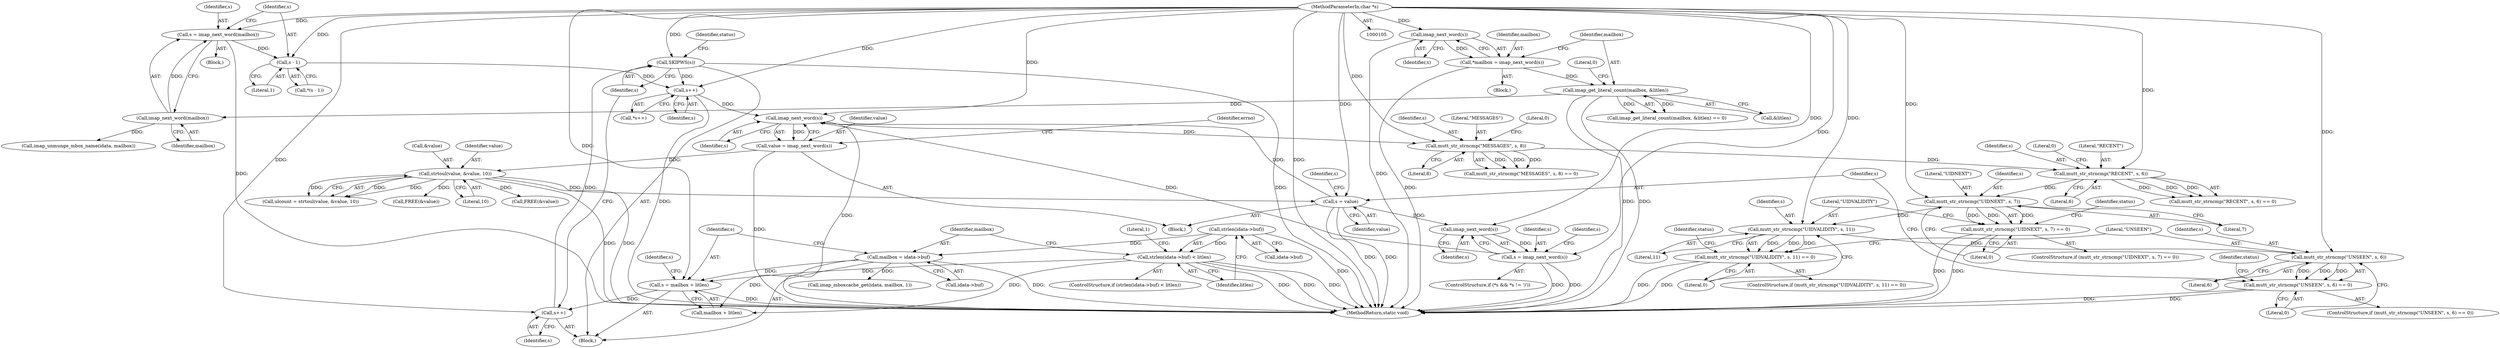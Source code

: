 digraph "0_neomutt_3c49c44be9b459d9c616bcaef6eb5d51298c1741@pointer" {
"1000308" [label="(Call,mutt_str_strncmp(\"UIDNEXT\", s, 7))"];
"1000295" [label="(Call,mutt_str_strncmp(\"RECENT\", s, 6))"];
"1000278" [label="(Call,mutt_str_strncmp(\"MESSAGES\", s, 8))"];
"1000238" [label="(Call,imap_next_word(s))"];
"1000355" [label="(Call,s = imap_next_word(s))"];
"1000357" [label="(Call,imap_next_word(s))"];
"1000344" [label="(Call,s = value)"];
"1000246" [label="(Call,strtoul(value, &value, 10))"];
"1000236" [label="(Call,value = imap_next_word(s))"];
"1000107" [label="(MethodParameterIn,char *s)"];
"1000219" [label="(Call,s++)"];
"1000193" [label="(Call,s - 1)"];
"1000187" [label="(Call,s = imap_next_word(mailbox))"];
"1000189" [label="(Call,imap_next_word(mailbox))"];
"1000137" [label="(Call,imap_get_literal_count(mailbox, &litlen))"];
"1000131" [label="(Call,*mailbox = imap_next_word(s))"];
"1000133" [label="(Call,imap_next_word(s))"];
"1000183" [label="(Call,SKIPWS(s))"];
"1000181" [label="(Call,s++)"];
"1000172" [label="(Call,s = mailbox + litlen)"];
"1000167" [label="(Call,mailbox = idata->buf)"];
"1000157" [label="(Call,strlen(idata->buf))"];
"1000156" [label="(Call,strlen(idata->buf) < litlen)"];
"1000307" [label="(Call,mutt_str_strncmp(\"UIDNEXT\", s, 7) == 0)"];
"1000321" [label="(Call,mutt_str_strncmp(\"UIDVALIDITY\", s, 11))"];
"1000320" [label="(Call,mutt_str_strncmp(\"UIDVALIDITY\", s, 11) == 0)"];
"1000334" [label="(Call,mutt_str_strncmp(\"UNSEEN\", s, 6))"];
"1000333" [label="(Call,mutt_str_strncmp(\"UNSEEN\", s, 6) == 0)"];
"1000307" [label="(Call,mutt_str_strncmp(\"UIDNEXT\", s, 7) == 0)"];
"1000141" [label="(Literal,0)"];
"1000193" [label="(Call,s - 1)"];
"1000202" [label="(Call,imap_mboxcache_get(idata, mailbox, 1))"];
"1000295" [label="(Call,mutt_str_strncmp(\"RECENT\", s, 6))"];
"1000156" [label="(Call,strlen(idata->buf) < litlen)"];
"1000277" [label="(Call,mutt_str_strncmp(\"MESSAGES\", s, 8) == 0)"];
"1000324" [label="(Literal,11)"];
"1000184" [label="(Identifier,s)"];
"1000355" [label="(Call,s = imap_next_word(s))"];
"1000194" [label="(Identifier,s)"];
"1000157" [label="(Call,strlen(idata->buf))"];
"1000296" [label="(Literal,\"RECENT\")"];
"1000218" [label="(Call,*s++)"];
"1000356" [label="(Identifier,s)"];
"1000139" [label="(Call,&litlen)"];
"1000186" [label="(Block,)"];
"1000335" [label="(Literal,\"UNSEEN\")"];
"1000336" [label="(Identifier,s)"];
"1000297" [label="(Identifier,s)"];
"1000188" [label="(Identifier,s)"];
"1000187" [label="(Call,s = imap_next_word(mailbox))"];
"1000341" [label="(Identifier,status)"];
"1000338" [label="(Literal,0)"];
"1000183" [label="(Call,SKIPWS(s))"];
"1000328" [label="(Identifier,status)"];
"1000138" [label="(Identifier,mailbox)"];
"1000346" [label="(Identifier,value)"];
"1000584" [label="(MethodReturn,static void)"];
"1000321" [label="(Call,mutt_str_strncmp(\"UIDVALIDITY\", s, 11))"];
"1000172" [label="(Call,s = mailbox + litlen)"];
"1000244" [label="(Call,ulcount = strtoul(value, &value, 10))"];
"1000281" [label="(Literal,8)"];
"1000320" [label="(Call,mutt_str_strncmp(\"UIDVALIDITY\", s, 11) == 0)"];
"1000168" [label="(Identifier,mailbox)"];
"1000181" [label="(Call,s++)"];
"1000174" [label="(Call,mailbox + litlen)"];
"1000248" [label="(Call,&value)"];
"1000137" [label="(Call,imap_get_literal_count(mailbox, &litlen))"];
"1000323" [label="(Identifier,s)"];
"1000306" [label="(ControlStructure,if (mutt_str_strncmp(\"UIDNEXT\", s, 7) == 0))"];
"1000241" [label="(Identifier,errno)"];
"1000311" [label="(Literal,7)"];
"1000161" [label="(Identifier,litlen)"];
"1000337" [label="(Literal,6)"];
"1000173" [label="(Identifier,s)"];
"1000299" [label="(Literal,0)"];
"1000357" [label="(Call,imap_next_word(s))"];
"1000134" [label="(Identifier,s)"];
"1000322" [label="(Literal,\"UIDVALIDITY\")"];
"1000315" [label="(Identifier,status)"];
"1000169" [label="(Call,idata->buf)"];
"1000236" [label="(Call,value = imap_next_word(s))"];
"1000280" [label="(Identifier,s)"];
"1000235" [label="(Block,)"];
"1000334" [label="(Call,mutt_str_strncmp(\"UNSEEN\", s, 6))"];
"1000309" [label="(Literal,\"UIDNEXT\")"];
"1000347" [label="(ControlStructure,if (*s && *s != ')'))"];
"1000219" [label="(Call,s++)"];
"1000572" [label="(Call,FREE(&value))"];
"1000294" [label="(Call,mutt_str_strncmp(\"RECENT\", s, 6) == 0)"];
"1000164" [label="(Literal,1)"];
"1000332" [label="(ControlStructure,if (mutt_str_strncmp(\"UNSEEN\", s, 6) == 0))"];
"1000192" [label="(Call,*(s - 1))"];
"1000195" [label="(Literal,1)"];
"1000182" [label="(Identifier,s)"];
"1000131" [label="(Call,*mailbox = imap_next_word(s))"];
"1000132" [label="(Identifier,mailbox)"];
"1000278" [label="(Call,mutt_str_strncmp(\"MESSAGES\", s, 8))"];
"1000179" [label="(Identifier,s)"];
"1000279" [label="(Literal,\"MESSAGES\")"];
"1000298" [label="(Literal,6)"];
"1000237" [label="(Identifier,value)"];
"1000246" [label="(Call,strtoul(value, &value, 10))"];
"1000142" [label="(Block,)"];
"1000325" [label="(Literal,0)"];
"1000312" [label="(Literal,0)"];
"1000238" [label="(Call,imap_next_word(s))"];
"1000250" [label="(Literal,10)"];
"1000308" [label="(Call,mutt_str_strncmp(\"UIDNEXT\", s, 7))"];
"1000201" [label="(Identifier,status)"];
"1000167" [label="(Call,mailbox = idata->buf)"];
"1000197" [label="(Call,imap_unmunge_mbox_name(idata, mailbox))"];
"1000189" [label="(Call,imap_next_word(mailbox))"];
"1000576" [label="(Call,FREE(&value))"];
"1000282" [label="(Literal,0)"];
"1000358" [label="(Identifier,s)"];
"1000107" [label="(MethodParameterIn,char *s)"];
"1000190" [label="(Identifier,mailbox)"];
"1000310" [label="(Identifier,s)"];
"1000136" [label="(Call,imap_get_literal_count(mailbox, &litlen) == 0)"];
"1000350" [label="(Identifier,s)"];
"1000247" [label="(Identifier,value)"];
"1000345" [label="(Identifier,s)"];
"1000155" [label="(ControlStructure,if (strlen(idata->buf) < litlen))"];
"1000133" [label="(Call,imap_next_word(s))"];
"1000158" [label="(Call,idata->buf)"];
"1000220" [label="(Identifier,s)"];
"1000319" [label="(ControlStructure,if (mutt_str_strncmp(\"UIDVALIDITY\", s, 11) == 0))"];
"1000333" [label="(Call,mutt_str_strncmp(\"UNSEEN\", s, 6) == 0)"];
"1000344" [label="(Call,s = value)"];
"1000230" [label="(Identifier,s)"];
"1000108" [label="(Block,)"];
"1000239" [label="(Identifier,s)"];
"1000308" -> "1000307"  [label="AST: "];
"1000308" -> "1000311"  [label="CFG: "];
"1000309" -> "1000308"  [label="AST: "];
"1000310" -> "1000308"  [label="AST: "];
"1000311" -> "1000308"  [label="AST: "];
"1000312" -> "1000308"  [label="CFG: "];
"1000308" -> "1000307"  [label="DDG: "];
"1000308" -> "1000307"  [label="DDG: "];
"1000308" -> "1000307"  [label="DDG: "];
"1000295" -> "1000308"  [label="DDG: "];
"1000107" -> "1000308"  [label="DDG: "];
"1000308" -> "1000321"  [label="DDG: "];
"1000295" -> "1000294"  [label="AST: "];
"1000295" -> "1000298"  [label="CFG: "];
"1000296" -> "1000295"  [label="AST: "];
"1000297" -> "1000295"  [label="AST: "];
"1000298" -> "1000295"  [label="AST: "];
"1000299" -> "1000295"  [label="CFG: "];
"1000295" -> "1000294"  [label="DDG: "];
"1000295" -> "1000294"  [label="DDG: "];
"1000295" -> "1000294"  [label="DDG: "];
"1000278" -> "1000295"  [label="DDG: "];
"1000107" -> "1000295"  [label="DDG: "];
"1000278" -> "1000277"  [label="AST: "];
"1000278" -> "1000281"  [label="CFG: "];
"1000279" -> "1000278"  [label="AST: "];
"1000280" -> "1000278"  [label="AST: "];
"1000281" -> "1000278"  [label="AST: "];
"1000282" -> "1000278"  [label="CFG: "];
"1000278" -> "1000277"  [label="DDG: "];
"1000278" -> "1000277"  [label="DDG: "];
"1000278" -> "1000277"  [label="DDG: "];
"1000238" -> "1000278"  [label="DDG: "];
"1000107" -> "1000278"  [label="DDG: "];
"1000238" -> "1000236"  [label="AST: "];
"1000238" -> "1000239"  [label="CFG: "];
"1000239" -> "1000238"  [label="AST: "];
"1000236" -> "1000238"  [label="CFG: "];
"1000238" -> "1000584"  [label="DDG: "];
"1000238" -> "1000236"  [label="DDG: "];
"1000355" -> "1000238"  [label="DDG: "];
"1000219" -> "1000238"  [label="DDG: "];
"1000344" -> "1000238"  [label="DDG: "];
"1000107" -> "1000238"  [label="DDG: "];
"1000355" -> "1000347"  [label="AST: "];
"1000355" -> "1000357"  [label="CFG: "];
"1000356" -> "1000355"  [label="AST: "];
"1000357" -> "1000355"  [label="AST: "];
"1000230" -> "1000355"  [label="CFG: "];
"1000355" -> "1000584"  [label="DDG: "];
"1000355" -> "1000584"  [label="DDG: "];
"1000357" -> "1000355"  [label="DDG: "];
"1000107" -> "1000355"  [label="DDG: "];
"1000357" -> "1000358"  [label="CFG: "];
"1000358" -> "1000357"  [label="AST: "];
"1000344" -> "1000357"  [label="DDG: "];
"1000107" -> "1000357"  [label="DDG: "];
"1000344" -> "1000235"  [label="AST: "];
"1000344" -> "1000346"  [label="CFG: "];
"1000345" -> "1000344"  [label="AST: "];
"1000346" -> "1000344"  [label="AST: "];
"1000350" -> "1000344"  [label="CFG: "];
"1000344" -> "1000584"  [label="DDG: "];
"1000344" -> "1000584"  [label="DDG: "];
"1000246" -> "1000344"  [label="DDG: "];
"1000107" -> "1000344"  [label="DDG: "];
"1000246" -> "1000244"  [label="AST: "];
"1000246" -> "1000250"  [label="CFG: "];
"1000247" -> "1000246"  [label="AST: "];
"1000248" -> "1000246"  [label="AST: "];
"1000250" -> "1000246"  [label="AST: "];
"1000244" -> "1000246"  [label="CFG: "];
"1000246" -> "1000584"  [label="DDG: "];
"1000246" -> "1000584"  [label="DDG: "];
"1000246" -> "1000244"  [label="DDG: "];
"1000246" -> "1000244"  [label="DDG: "];
"1000246" -> "1000244"  [label="DDG: "];
"1000236" -> "1000246"  [label="DDG: "];
"1000246" -> "1000572"  [label="DDG: "];
"1000246" -> "1000576"  [label="DDG: "];
"1000236" -> "1000235"  [label="AST: "];
"1000237" -> "1000236"  [label="AST: "];
"1000241" -> "1000236"  [label="CFG: "];
"1000236" -> "1000584"  [label="DDG: "];
"1000107" -> "1000105"  [label="AST: "];
"1000107" -> "1000584"  [label="DDG: "];
"1000107" -> "1000133"  [label="DDG: "];
"1000107" -> "1000172"  [label="DDG: "];
"1000107" -> "1000181"  [label="DDG: "];
"1000107" -> "1000183"  [label="DDG: "];
"1000107" -> "1000187"  [label="DDG: "];
"1000107" -> "1000193"  [label="DDG: "];
"1000107" -> "1000219"  [label="DDG: "];
"1000107" -> "1000321"  [label="DDG: "];
"1000107" -> "1000334"  [label="DDG: "];
"1000219" -> "1000218"  [label="AST: "];
"1000219" -> "1000220"  [label="CFG: "];
"1000220" -> "1000219"  [label="AST: "];
"1000218" -> "1000219"  [label="CFG: "];
"1000219" -> "1000584"  [label="DDG: "];
"1000193" -> "1000219"  [label="DDG: "];
"1000183" -> "1000219"  [label="DDG: "];
"1000193" -> "1000192"  [label="AST: "];
"1000193" -> "1000195"  [label="CFG: "];
"1000194" -> "1000193"  [label="AST: "];
"1000195" -> "1000193"  [label="AST: "];
"1000192" -> "1000193"  [label="CFG: "];
"1000187" -> "1000193"  [label="DDG: "];
"1000187" -> "1000186"  [label="AST: "];
"1000187" -> "1000189"  [label="CFG: "];
"1000188" -> "1000187"  [label="AST: "];
"1000189" -> "1000187"  [label="AST: "];
"1000194" -> "1000187"  [label="CFG: "];
"1000187" -> "1000584"  [label="DDG: "];
"1000189" -> "1000187"  [label="DDG: "];
"1000189" -> "1000190"  [label="CFG: "];
"1000190" -> "1000189"  [label="AST: "];
"1000137" -> "1000189"  [label="DDG: "];
"1000189" -> "1000197"  [label="DDG: "];
"1000137" -> "1000136"  [label="AST: "];
"1000137" -> "1000139"  [label="CFG: "];
"1000138" -> "1000137"  [label="AST: "];
"1000139" -> "1000137"  [label="AST: "];
"1000141" -> "1000137"  [label="CFG: "];
"1000137" -> "1000584"  [label="DDG: "];
"1000137" -> "1000584"  [label="DDG: "];
"1000137" -> "1000136"  [label="DDG: "];
"1000137" -> "1000136"  [label="DDG: "];
"1000131" -> "1000137"  [label="DDG: "];
"1000131" -> "1000108"  [label="AST: "];
"1000131" -> "1000133"  [label="CFG: "];
"1000132" -> "1000131"  [label="AST: "];
"1000133" -> "1000131"  [label="AST: "];
"1000138" -> "1000131"  [label="CFG: "];
"1000131" -> "1000584"  [label="DDG: "];
"1000133" -> "1000131"  [label="DDG: "];
"1000133" -> "1000134"  [label="CFG: "];
"1000134" -> "1000133"  [label="AST: "];
"1000133" -> "1000584"  [label="DDG: "];
"1000183" -> "1000142"  [label="AST: "];
"1000183" -> "1000184"  [label="CFG: "];
"1000184" -> "1000183"  [label="AST: "];
"1000201" -> "1000183"  [label="CFG: "];
"1000183" -> "1000584"  [label="DDG: "];
"1000181" -> "1000183"  [label="DDG: "];
"1000181" -> "1000142"  [label="AST: "];
"1000181" -> "1000182"  [label="CFG: "];
"1000182" -> "1000181"  [label="AST: "];
"1000184" -> "1000181"  [label="CFG: "];
"1000172" -> "1000181"  [label="DDG: "];
"1000172" -> "1000142"  [label="AST: "];
"1000172" -> "1000174"  [label="CFG: "];
"1000173" -> "1000172"  [label="AST: "];
"1000174" -> "1000172"  [label="AST: "];
"1000179" -> "1000172"  [label="CFG: "];
"1000172" -> "1000584"  [label="DDG: "];
"1000167" -> "1000172"  [label="DDG: "];
"1000156" -> "1000172"  [label="DDG: "];
"1000167" -> "1000142"  [label="AST: "];
"1000167" -> "1000169"  [label="CFG: "];
"1000168" -> "1000167"  [label="AST: "];
"1000169" -> "1000167"  [label="AST: "];
"1000173" -> "1000167"  [label="CFG: "];
"1000167" -> "1000584"  [label="DDG: "];
"1000157" -> "1000167"  [label="DDG: "];
"1000167" -> "1000174"  [label="DDG: "];
"1000167" -> "1000202"  [label="DDG: "];
"1000157" -> "1000156"  [label="AST: "];
"1000157" -> "1000158"  [label="CFG: "];
"1000158" -> "1000157"  [label="AST: "];
"1000161" -> "1000157"  [label="CFG: "];
"1000157" -> "1000584"  [label="DDG: "];
"1000157" -> "1000156"  [label="DDG: "];
"1000156" -> "1000155"  [label="AST: "];
"1000156" -> "1000161"  [label="CFG: "];
"1000161" -> "1000156"  [label="AST: "];
"1000164" -> "1000156"  [label="CFG: "];
"1000168" -> "1000156"  [label="CFG: "];
"1000156" -> "1000584"  [label="DDG: "];
"1000156" -> "1000584"  [label="DDG: "];
"1000156" -> "1000584"  [label="DDG: "];
"1000156" -> "1000174"  [label="DDG: "];
"1000307" -> "1000306"  [label="AST: "];
"1000307" -> "1000312"  [label="CFG: "];
"1000312" -> "1000307"  [label="AST: "];
"1000315" -> "1000307"  [label="CFG: "];
"1000322" -> "1000307"  [label="CFG: "];
"1000307" -> "1000584"  [label="DDG: "];
"1000307" -> "1000584"  [label="DDG: "];
"1000321" -> "1000320"  [label="AST: "];
"1000321" -> "1000324"  [label="CFG: "];
"1000322" -> "1000321"  [label="AST: "];
"1000323" -> "1000321"  [label="AST: "];
"1000324" -> "1000321"  [label="AST: "];
"1000325" -> "1000321"  [label="CFG: "];
"1000321" -> "1000320"  [label="DDG: "];
"1000321" -> "1000320"  [label="DDG: "];
"1000321" -> "1000320"  [label="DDG: "];
"1000321" -> "1000334"  [label="DDG: "];
"1000320" -> "1000319"  [label="AST: "];
"1000320" -> "1000325"  [label="CFG: "];
"1000325" -> "1000320"  [label="AST: "];
"1000328" -> "1000320"  [label="CFG: "];
"1000335" -> "1000320"  [label="CFG: "];
"1000320" -> "1000584"  [label="DDG: "];
"1000320" -> "1000584"  [label="DDG: "];
"1000334" -> "1000333"  [label="AST: "];
"1000334" -> "1000337"  [label="CFG: "];
"1000335" -> "1000334"  [label="AST: "];
"1000336" -> "1000334"  [label="AST: "];
"1000337" -> "1000334"  [label="AST: "];
"1000338" -> "1000334"  [label="CFG: "];
"1000334" -> "1000333"  [label="DDG: "];
"1000334" -> "1000333"  [label="DDG: "];
"1000334" -> "1000333"  [label="DDG: "];
"1000333" -> "1000332"  [label="AST: "];
"1000333" -> "1000338"  [label="CFG: "];
"1000338" -> "1000333"  [label="AST: "];
"1000341" -> "1000333"  [label="CFG: "];
"1000345" -> "1000333"  [label="CFG: "];
"1000333" -> "1000584"  [label="DDG: "];
"1000333" -> "1000584"  [label="DDG: "];
}

